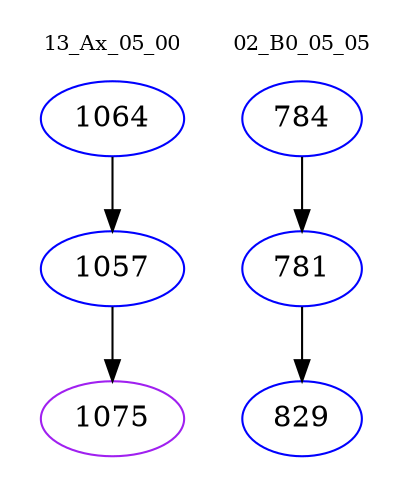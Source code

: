 digraph{
subgraph cluster_0 {
color = white
label = "13_Ax_05_00";
fontsize=10;
T0_1064 [label="1064", color="blue"]
T0_1064 -> T0_1057 [color="black"]
T0_1057 [label="1057", color="blue"]
T0_1057 -> T0_1075 [color="black"]
T0_1075 [label="1075", color="purple"]
}
subgraph cluster_1 {
color = white
label = "02_B0_05_05";
fontsize=10;
T1_784 [label="784", color="blue"]
T1_784 -> T1_781 [color="black"]
T1_781 [label="781", color="blue"]
T1_781 -> T1_829 [color="black"]
T1_829 [label="829", color="blue"]
}
}
